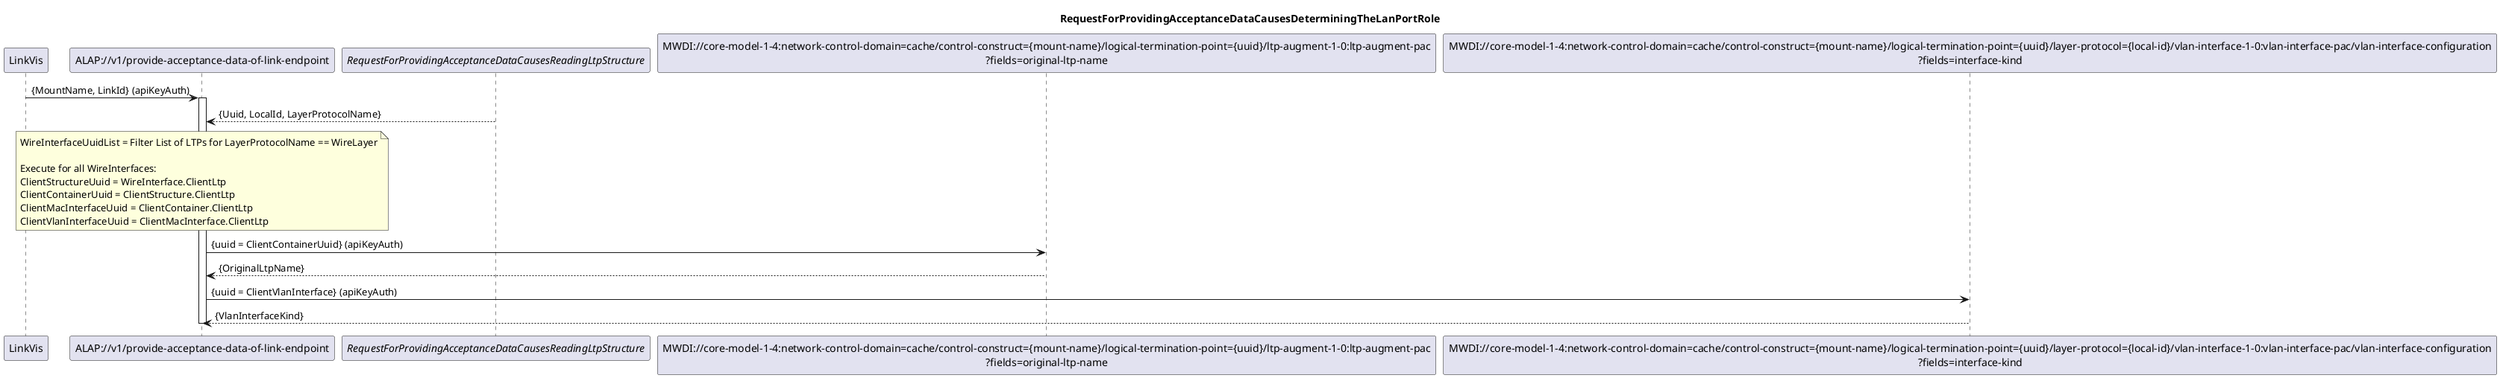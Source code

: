 @startuml 130_DeterminingLanPortRole
skinparam responseMessageBelowArrow true

title
RequestForProvidingAcceptanceDataCausesDeterminingTheLanPortRole
end title

participant "LinkVis" as LinkVis
participant "ALAP://v1/provide-acceptance-data-of-link-endpoint" as ALAP
participant "<i>RequestForProvidingAcceptanceDataCausesReadingLtpStructure</i>" as LTPs
participant "MWDI://core-model-1-4:network-control-domain=cache/control-construct={mount-name}/logical-termination-point={uuid}/ltp-augment-1-0:ltp-augment-pac\n?fields=original-ltp-name" as ContainerName
participant "MWDI://core-model-1-4:network-control-domain=cache/control-construct={mount-name}/logical-termination-point={uuid}/layer-protocol={local-id}/vlan-interface-1-0:vlan-interface-pac/vlan-interface-configuration\n?fields=interface-kind" as PortRole

LinkVis -> ALAP: {MountName, LinkId} (apiKeyAuth)
activate ALAP

LTPs --> ALAP: {Uuid, LocalId, LayerProtocolName}

note over ALAP
WireInterfaceUuidList = Filter List of LTPs for LayerProtocolName == WireLayer

Execute for all WireInterfaces:
ClientStructureUuid = WireInterface.ClientLtp
ClientContainerUuid = ClientStructure.ClientLtp
ClientMacInterfaceUuid = ClientContainer.ClientLtp
ClientVlanInterfaceUuid = ClientMacInterface.ClientLtp
end note

ALAP -> ContainerName: {uuid = ClientContainerUuid} (apiKeyAuth)
ContainerName --> ALAP: {OriginalLtpName}

ALAP -> PortRole: {uuid = ClientVlanInterface} (apiKeyAuth)
PortRole --> ALAP: {VlanInterfaceKind}

deactivate ALAP

@enduml